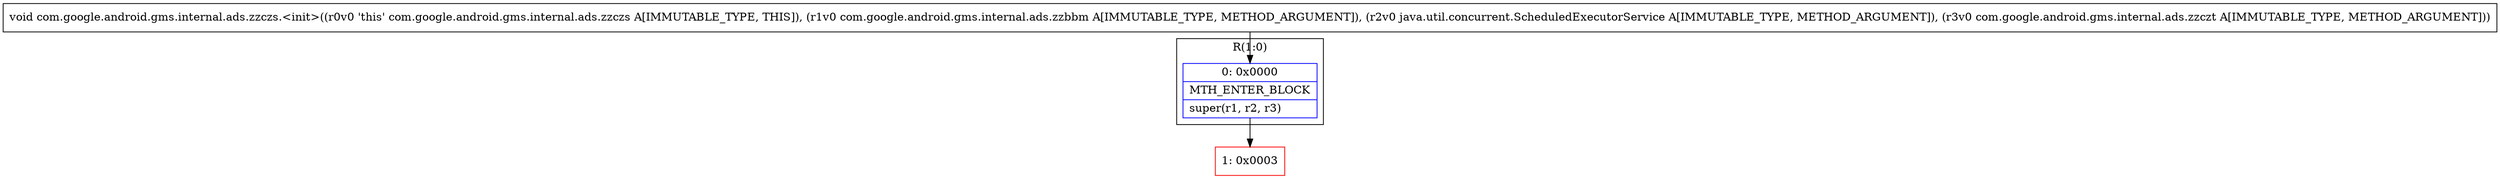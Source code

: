 digraph "CFG forcom.google.android.gms.internal.ads.zzczs.\<init\>(Lcom\/google\/android\/gms\/internal\/ads\/zzbbm;Ljava\/util\/concurrent\/ScheduledExecutorService;Lcom\/google\/android\/gms\/internal\/ads\/zzczt;)V" {
subgraph cluster_Region_1840840155 {
label = "R(1:0)";
node [shape=record,color=blue];
Node_0 [shape=record,label="{0\:\ 0x0000|MTH_ENTER_BLOCK\l|super(r1, r2, r3)\l}"];
}
Node_1 [shape=record,color=red,label="{1\:\ 0x0003}"];
MethodNode[shape=record,label="{void com.google.android.gms.internal.ads.zzczs.\<init\>((r0v0 'this' com.google.android.gms.internal.ads.zzczs A[IMMUTABLE_TYPE, THIS]), (r1v0 com.google.android.gms.internal.ads.zzbbm A[IMMUTABLE_TYPE, METHOD_ARGUMENT]), (r2v0 java.util.concurrent.ScheduledExecutorService A[IMMUTABLE_TYPE, METHOD_ARGUMENT]), (r3v0 com.google.android.gms.internal.ads.zzczt A[IMMUTABLE_TYPE, METHOD_ARGUMENT])) }"];
MethodNode -> Node_0;
Node_0 -> Node_1;
}

